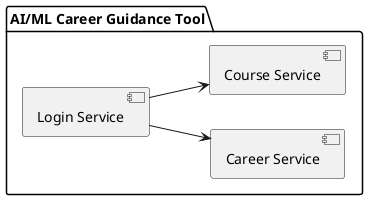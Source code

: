@startuml

left to right direction

package "AI/ML Career Guidance Tool" {
  component "Login Service" as LoginService
  component "Career Service" as CareerService
  component "Course Service" as CourseService
}

LoginService --> CareerService
LoginService --> CourseService

@enduml
